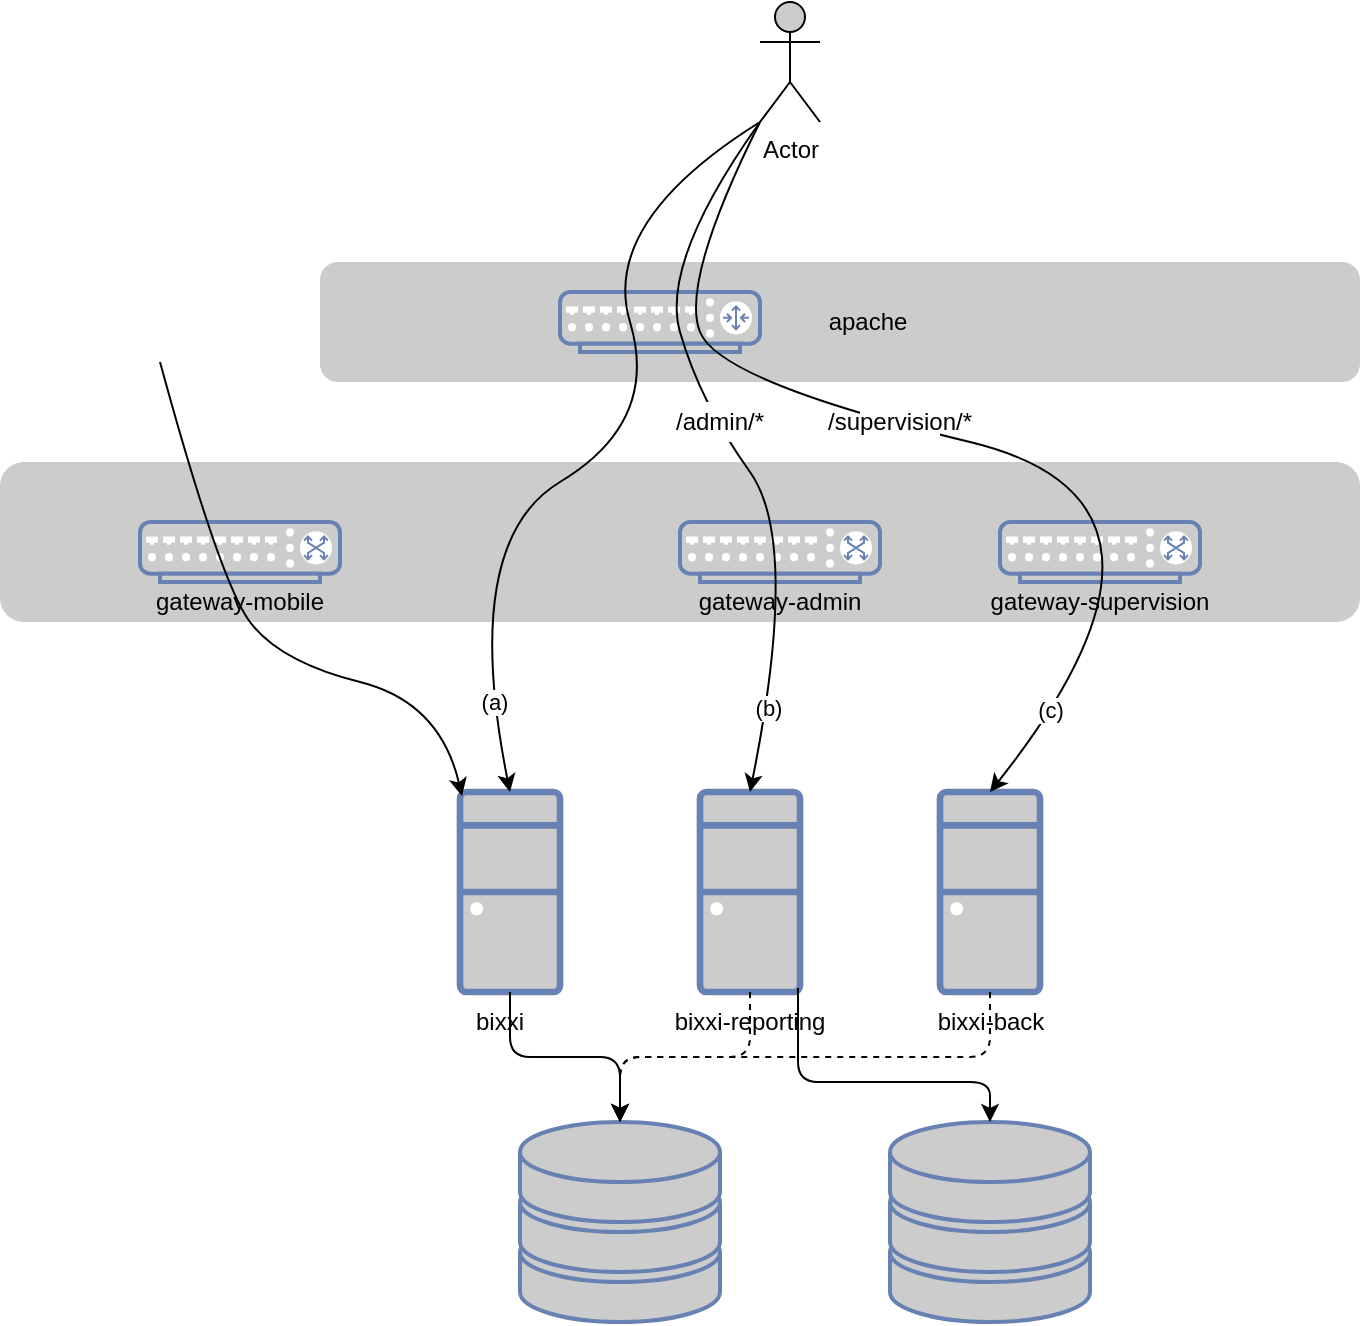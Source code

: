 <mxfile version="13.2.4" type="github">
  <diagram name="Page-1" id="822b0af5-4adb-64df-f703-e8dfc1f81529">
    <mxGraphModel dx="1117" dy="624" grid="1" gridSize="10" guides="1" tooltips="1" connect="1" arrows="1" fold="1" page="1" pageScale="1" pageWidth="1100" pageHeight="850" background="#ffffff" math="0" shadow="0">
      <root>
        <mxCell id="0" />
        <mxCell id="1" parent="0" />
        <mxCell id="x4elbkg3u_GMeMl-YBxs-13" value="" style="rounded=1;whiteSpace=wrap;html=1;fillColor=#CCCCCC;strokeColor=none;" vertex="1" parent="1">
          <mxGeometry x="200" y="290" width="680" height="80" as="geometry" />
        </mxCell>
        <mxCell id="x4elbkg3u_GMeMl-YBxs-12" value="" style="rounded=1;whiteSpace=wrap;html=1;fillColor=#CCCCCC;strokeColor=none;" vertex="1" parent="1">
          <mxGeometry x="360" y="190" width="520" height="60" as="geometry" />
        </mxCell>
        <mxCell id="x4elbkg3u_GMeMl-YBxs-3" value="" style="fontColor=#0066CC;verticalAlign=top;verticalLabelPosition=bottom;labelPosition=center;align=center;html=1;outlineConnect=0;fillColor=#CCCCCC;strokeColor=#6881B3;gradientColor=none;gradientDirection=north;strokeWidth=2;shape=mxgraph.networks.storage;" vertex="1" parent="1">
          <mxGeometry x="460" y="620" width="100" height="100" as="geometry" />
        </mxCell>
        <mxCell id="x4elbkg3u_GMeMl-YBxs-4" value="" style="fontColor=#0066CC;verticalAlign=top;verticalLabelPosition=bottom;labelPosition=center;align=center;html=1;outlineConnect=0;fillColor=#CCCCCC;strokeColor=#6881B3;gradientColor=none;gradientDirection=north;strokeWidth=2;shape=mxgraph.networks.storage;" vertex="1" parent="1">
          <mxGeometry x="645" y="620" width="100" height="100" as="geometry" />
        </mxCell>
        <mxCell id="x4elbkg3u_GMeMl-YBxs-5" value="" style="fontColor=#0066CC;verticalAlign=top;verticalLabelPosition=bottom;labelPosition=center;align=center;html=1;outlineConnect=0;fillColor=#CCCCCC;strokeColor=#6881B3;gradientColor=none;gradientDirection=north;strokeWidth=2;shape=mxgraph.networks.router;" vertex="1" parent="1">
          <mxGeometry x="480" y="205" width="100" height="30" as="geometry" />
        </mxCell>
        <mxCell id="x4elbkg3u_GMeMl-YBxs-6" value="" style="fontColor=#0066CC;verticalAlign=top;verticalLabelPosition=bottom;labelPosition=center;align=center;html=1;outlineConnect=0;fillColor=#CCCCCC;strokeColor=#6881B3;gradientColor=none;gradientDirection=north;strokeWidth=2;shape=mxgraph.networks.desktop_pc;" vertex="1" parent="1">
          <mxGeometry x="430" y="455" width="50" height="100" as="geometry" />
        </mxCell>
        <mxCell id="x4elbkg3u_GMeMl-YBxs-8" value="" style="fontColor=#0066CC;verticalAlign=top;verticalLabelPosition=bottom;labelPosition=center;align=center;html=1;outlineConnect=0;fillColor=#CCCCCC;strokeColor=#6881B3;gradientColor=none;gradientDirection=north;strokeWidth=2;shape=mxgraph.networks.desktop_pc;" vertex="1" parent="1">
          <mxGeometry x="550" y="455" width="50" height="100" as="geometry" />
        </mxCell>
        <mxCell id="x4elbkg3u_GMeMl-YBxs-9" value="" style="fontColor=#0066CC;verticalAlign=top;verticalLabelPosition=bottom;labelPosition=center;align=center;html=1;outlineConnect=0;fillColor=#CCCCCC;strokeColor=#6881B3;gradientColor=none;gradientDirection=north;strokeWidth=2;shape=mxgraph.networks.desktop_pc;" vertex="1" parent="1">
          <mxGeometry x="670" y="455" width="50" height="100" as="geometry" />
        </mxCell>
        <mxCell id="x4elbkg3u_GMeMl-YBxs-10" value="" style="fontColor=#0066CC;verticalAlign=top;verticalLabelPosition=bottom;labelPosition=center;align=center;html=1;outlineConnect=0;fillColor=#CCCCCC;strokeColor=#6881B3;gradientColor=none;gradientDirection=north;strokeWidth=2;shape=mxgraph.networks.switch;" vertex="1" parent="1">
          <mxGeometry x="540" y="320" width="100" height="30" as="geometry" />
        </mxCell>
        <mxCell id="x4elbkg3u_GMeMl-YBxs-11" value="" style="fontColor=#0066CC;verticalAlign=top;verticalLabelPosition=bottom;labelPosition=center;align=center;html=1;outlineConnect=0;fillColor=#CCCCCC;strokeColor=#6881B3;gradientColor=none;gradientDirection=north;strokeWidth=2;shape=mxgraph.networks.switch;" vertex="1" parent="1">
          <mxGeometry x="700" y="320" width="100" height="30" as="geometry" />
        </mxCell>
        <mxCell id="x4elbkg3u_GMeMl-YBxs-14" value="bixxi" style="text;html=1;strokeColor=none;fillColor=none;align=center;verticalAlign=middle;whiteSpace=wrap;rounded=0;" vertex="1" parent="1">
          <mxGeometry x="430" y="560" width="40" height="20" as="geometry" />
        </mxCell>
        <mxCell id="x4elbkg3u_GMeMl-YBxs-15" value="bixxi-back" style="text;html=1;strokeColor=none;fillColor=none;align=center;verticalAlign=middle;whiteSpace=wrap;rounded=0;" vertex="1" parent="1">
          <mxGeometry x="662.5" y="560" width="65" height="20" as="geometry" />
        </mxCell>
        <mxCell id="x4elbkg3u_GMeMl-YBxs-16" value="bixxi-reporting" style="text;html=1;strokeColor=none;fillColor=none;align=center;verticalAlign=middle;whiteSpace=wrap;rounded=0;" vertex="1" parent="1">
          <mxGeometry x="536.25" y="560" width="77.5" height="20" as="geometry" />
        </mxCell>
        <mxCell id="x4elbkg3u_GMeMl-YBxs-17" value="gateway-admin" style="text;html=1;strokeColor=none;fillColor=none;align=center;verticalAlign=middle;whiteSpace=wrap;rounded=0;" vertex="1" parent="1">
          <mxGeometry x="540" y="350" width="100" height="20" as="geometry" />
        </mxCell>
        <mxCell id="x4elbkg3u_GMeMl-YBxs-18" value="gateway-supervision" style="text;html=1;strokeColor=none;fillColor=none;align=center;verticalAlign=middle;whiteSpace=wrap;rounded=0;" vertex="1" parent="1">
          <mxGeometry x="690" y="350" width="120" height="20" as="geometry" />
        </mxCell>
        <mxCell id="x4elbkg3u_GMeMl-YBxs-19" value="" style="edgeStyle=elbowEdgeStyle;elbow=vertical;endArrow=classic;html=1;exitX=0.5;exitY=1;exitDx=0;exitDy=0;exitPerimeter=0;" edge="1" parent="1" source="x4elbkg3u_GMeMl-YBxs-6" target="x4elbkg3u_GMeMl-YBxs-3">
          <mxGeometry width="50" height="50" relative="1" as="geometry">
            <mxPoint x="370" y="780" as="sourcePoint" />
            <mxPoint x="420" y="730" as="targetPoint" />
          </mxGeometry>
        </mxCell>
        <mxCell id="x4elbkg3u_GMeMl-YBxs-21" value="Actor" style="shape=umlActor;verticalLabelPosition=bottom;labelBackgroundColor=#ffffff;verticalAlign=top;html=1;outlineConnect=0;fillColor=#CCCCCC;" vertex="1" parent="1">
          <mxGeometry x="580" y="60" width="30" height="60" as="geometry" />
        </mxCell>
        <mxCell id="x4elbkg3u_GMeMl-YBxs-24" value="" style="curved=1;endArrow=classic;html=1;entryX=0.5;entryY=0;entryDx=0;entryDy=0;entryPerimeter=0;exitX=0;exitY=1;exitDx=0;exitDy=0;exitPerimeter=0;" edge="1" parent="1" source="x4elbkg3u_GMeMl-YBxs-21" target="x4elbkg3u_GMeMl-YBxs-6">
          <mxGeometry width="50" height="50" relative="1" as="geometry">
            <mxPoint x="500" y="360" as="sourcePoint" />
            <mxPoint x="550" y="310" as="targetPoint" />
            <Array as="points">
              <mxPoint x="500" y="170" />
              <mxPoint x="530" y="270" />
              <mxPoint x="430" y="330" />
            </Array>
          </mxGeometry>
        </mxCell>
        <mxCell id="x4elbkg3u_GMeMl-YBxs-32" value="(a)" style="edgeLabel;html=1;align=center;verticalAlign=middle;resizable=0;points=[];" vertex="1" connectable="0" parent="x4elbkg3u_GMeMl-YBxs-24">
          <mxGeometry x="0.791" y="1" relative="1" as="geometry">
            <mxPoint as="offset" />
          </mxGeometry>
        </mxCell>
        <mxCell id="x4elbkg3u_GMeMl-YBxs-25" value="" style="curved=1;endArrow=classic;html=1;entryX=0.5;entryY=0;entryDx=0;entryDy=0;entryPerimeter=0;exitX=0;exitY=1;exitDx=0;exitDy=0;exitPerimeter=0;" edge="1" parent="1" source="x4elbkg3u_GMeMl-YBxs-21" target="x4elbkg3u_GMeMl-YBxs-8">
          <mxGeometry width="50" height="50" relative="1" as="geometry">
            <mxPoint x="590" y="112.632" as="sourcePoint" />
            <mxPoint x="465" y="465" as="targetPoint" />
            <Array as="points">
              <mxPoint x="530" y="190" />
              <mxPoint x="550" y="260" />
              <mxPoint x="600" y="330" />
            </Array>
          </mxGeometry>
        </mxCell>
        <mxCell id="x4elbkg3u_GMeMl-YBxs-33" value="(b)" style="edgeLabel;html=1;align=center;verticalAlign=middle;resizable=0;points=[];" vertex="1" connectable="0" parent="x4elbkg3u_GMeMl-YBxs-25">
          <mxGeometry x="0.77" relative="1" as="geometry">
            <mxPoint as="offset" />
          </mxGeometry>
        </mxCell>
        <mxCell id="x4elbkg3u_GMeMl-YBxs-27" value="/admin/*" style="text;html=1;strokeColor=none;fillColor=#ffffff;align=center;verticalAlign=middle;whiteSpace=wrap;rounded=0;" vertex="1" parent="1">
          <mxGeometry x="540" y="260" width="40" height="20" as="geometry" />
        </mxCell>
        <mxCell id="x4elbkg3u_GMeMl-YBxs-28" value="" style="curved=1;endArrow=classic;html=1;entryX=0.5;entryY=0;entryDx=0;entryDy=0;entryPerimeter=0;exitX=0;exitY=1;exitDx=0;exitDy=0;exitPerimeter=0;" edge="1" parent="1" source="x4elbkg3u_GMeMl-YBxs-21" target="x4elbkg3u_GMeMl-YBxs-9">
          <mxGeometry width="50" height="50" relative="1" as="geometry">
            <mxPoint x="610" y="132.632" as="sourcePoint" />
            <mxPoint x="780" y="420" as="targetPoint" />
            <Array as="points">
              <mxPoint x="540" y="200" />
              <mxPoint x="560" y="250" />
              <mxPoint x="810" y="310" />
            </Array>
          </mxGeometry>
        </mxCell>
        <mxCell id="x4elbkg3u_GMeMl-YBxs-34" value="(c)" style="edgeLabel;html=1;align=center;verticalAlign=middle;resizable=0;points=[];" vertex="1" connectable="0" parent="x4elbkg3u_GMeMl-YBxs-28">
          <mxGeometry x="0.826" y="-2" relative="1" as="geometry">
            <mxPoint as="offset" />
          </mxGeometry>
        </mxCell>
        <mxCell id="x4elbkg3u_GMeMl-YBxs-31" value="/supervision/*" style="text;html=1;strokeColor=none;fillColor=#ffffff;align=center;verticalAlign=middle;whiteSpace=wrap;rounded=0;" vertex="1" parent="1">
          <mxGeometry x="630" y="260" width="40" height="20" as="geometry" />
        </mxCell>
        <mxCell id="x4elbkg3u_GMeMl-YBxs-35" value="apache" style="text;html=1;strokeColor=none;fillColor=none;align=center;verticalAlign=middle;whiteSpace=wrap;rounded=0;" vertex="1" parent="1">
          <mxGeometry x="614" y="210" width="40" height="20" as="geometry" />
        </mxCell>
        <mxCell id="x4elbkg3u_GMeMl-YBxs-36" value="" style="fontColor=#0066CC;verticalAlign=top;verticalLabelPosition=bottom;labelPosition=center;align=center;html=1;outlineConnect=0;fillColor=#CCCCCC;strokeColor=#6881B3;gradientColor=none;gradientDirection=north;strokeWidth=2;shape=mxgraph.networks.switch;" vertex="1" parent="1">
          <mxGeometry x="270" y="320" width="100" height="30" as="geometry" />
        </mxCell>
        <mxCell id="x4elbkg3u_GMeMl-YBxs-37" value="gateway-mobile" style="text;html=1;strokeColor=none;fillColor=none;align=center;verticalAlign=middle;whiteSpace=wrap;rounded=0;" vertex="1" parent="1">
          <mxGeometry x="260" y="350" width="120" height="20" as="geometry" />
        </mxCell>
        <mxCell id="x4elbkg3u_GMeMl-YBxs-38" value="" style="curved=1;endArrow=classic;html=1;entryX=0.02;entryY=0.02;entryDx=0;entryDy=0;entryPerimeter=0;" edge="1" parent="1" target="x4elbkg3u_GMeMl-YBxs-6">
          <mxGeometry width="50" height="50" relative="1" as="geometry">
            <mxPoint x="280" y="240" as="sourcePoint" />
            <mxPoint x="470" y="450" as="targetPoint" />
            <Array as="points">
              <mxPoint x="310" y="350" />
              <mxPoint x="340" y="390" />
              <mxPoint x="420" y="410" />
            </Array>
          </mxGeometry>
        </mxCell>
        <mxCell id="x4elbkg3u_GMeMl-YBxs-39" value="" style="edgeStyle=elbowEdgeStyle;elbow=vertical;endArrow=classic;html=1;dashed=1;" edge="1" parent="1" source="x4elbkg3u_GMeMl-YBxs-8" target="x4elbkg3u_GMeMl-YBxs-3">
          <mxGeometry width="50" height="50" relative="1" as="geometry">
            <mxPoint x="465" y="565" as="sourcePoint" />
            <mxPoint x="520" y="630" as="targetPoint" />
          </mxGeometry>
        </mxCell>
        <mxCell id="x4elbkg3u_GMeMl-YBxs-41" value="" style="edgeStyle=elbowEdgeStyle;elbow=vertical;endArrow=classic;html=1;exitX=0.98;exitY=0.98;exitDx=0;exitDy=0;exitPerimeter=0;entryX=0.5;entryY=0;entryDx=0;entryDy=0;entryPerimeter=0;" edge="1" parent="1" source="x4elbkg3u_GMeMl-YBxs-8" target="x4elbkg3u_GMeMl-YBxs-4">
          <mxGeometry width="50" height="50" relative="1" as="geometry">
            <mxPoint x="560" y="820" as="sourcePoint" />
            <mxPoint x="610" y="770" as="targetPoint" />
            <Array as="points">
              <mxPoint x="650" y="600" />
            </Array>
          </mxGeometry>
        </mxCell>
        <mxCell id="x4elbkg3u_GMeMl-YBxs-42" value="" style="edgeStyle=elbowEdgeStyle;elbow=vertical;endArrow=classic;html=1;dashed=1;exitX=0.5;exitY=1;exitDx=0;exitDy=0;exitPerimeter=0;entryX=0.5;entryY=0;entryDx=0;entryDy=0;entryPerimeter=0;" edge="1" parent="1" source="x4elbkg3u_GMeMl-YBxs-9" target="x4elbkg3u_GMeMl-YBxs-3">
          <mxGeometry width="50" height="50" relative="1" as="geometry">
            <mxPoint x="585" y="565" as="sourcePoint" />
            <mxPoint x="520" y="630" as="targetPoint" />
          </mxGeometry>
        </mxCell>
      </root>
    </mxGraphModel>
  </diagram>
</mxfile>
